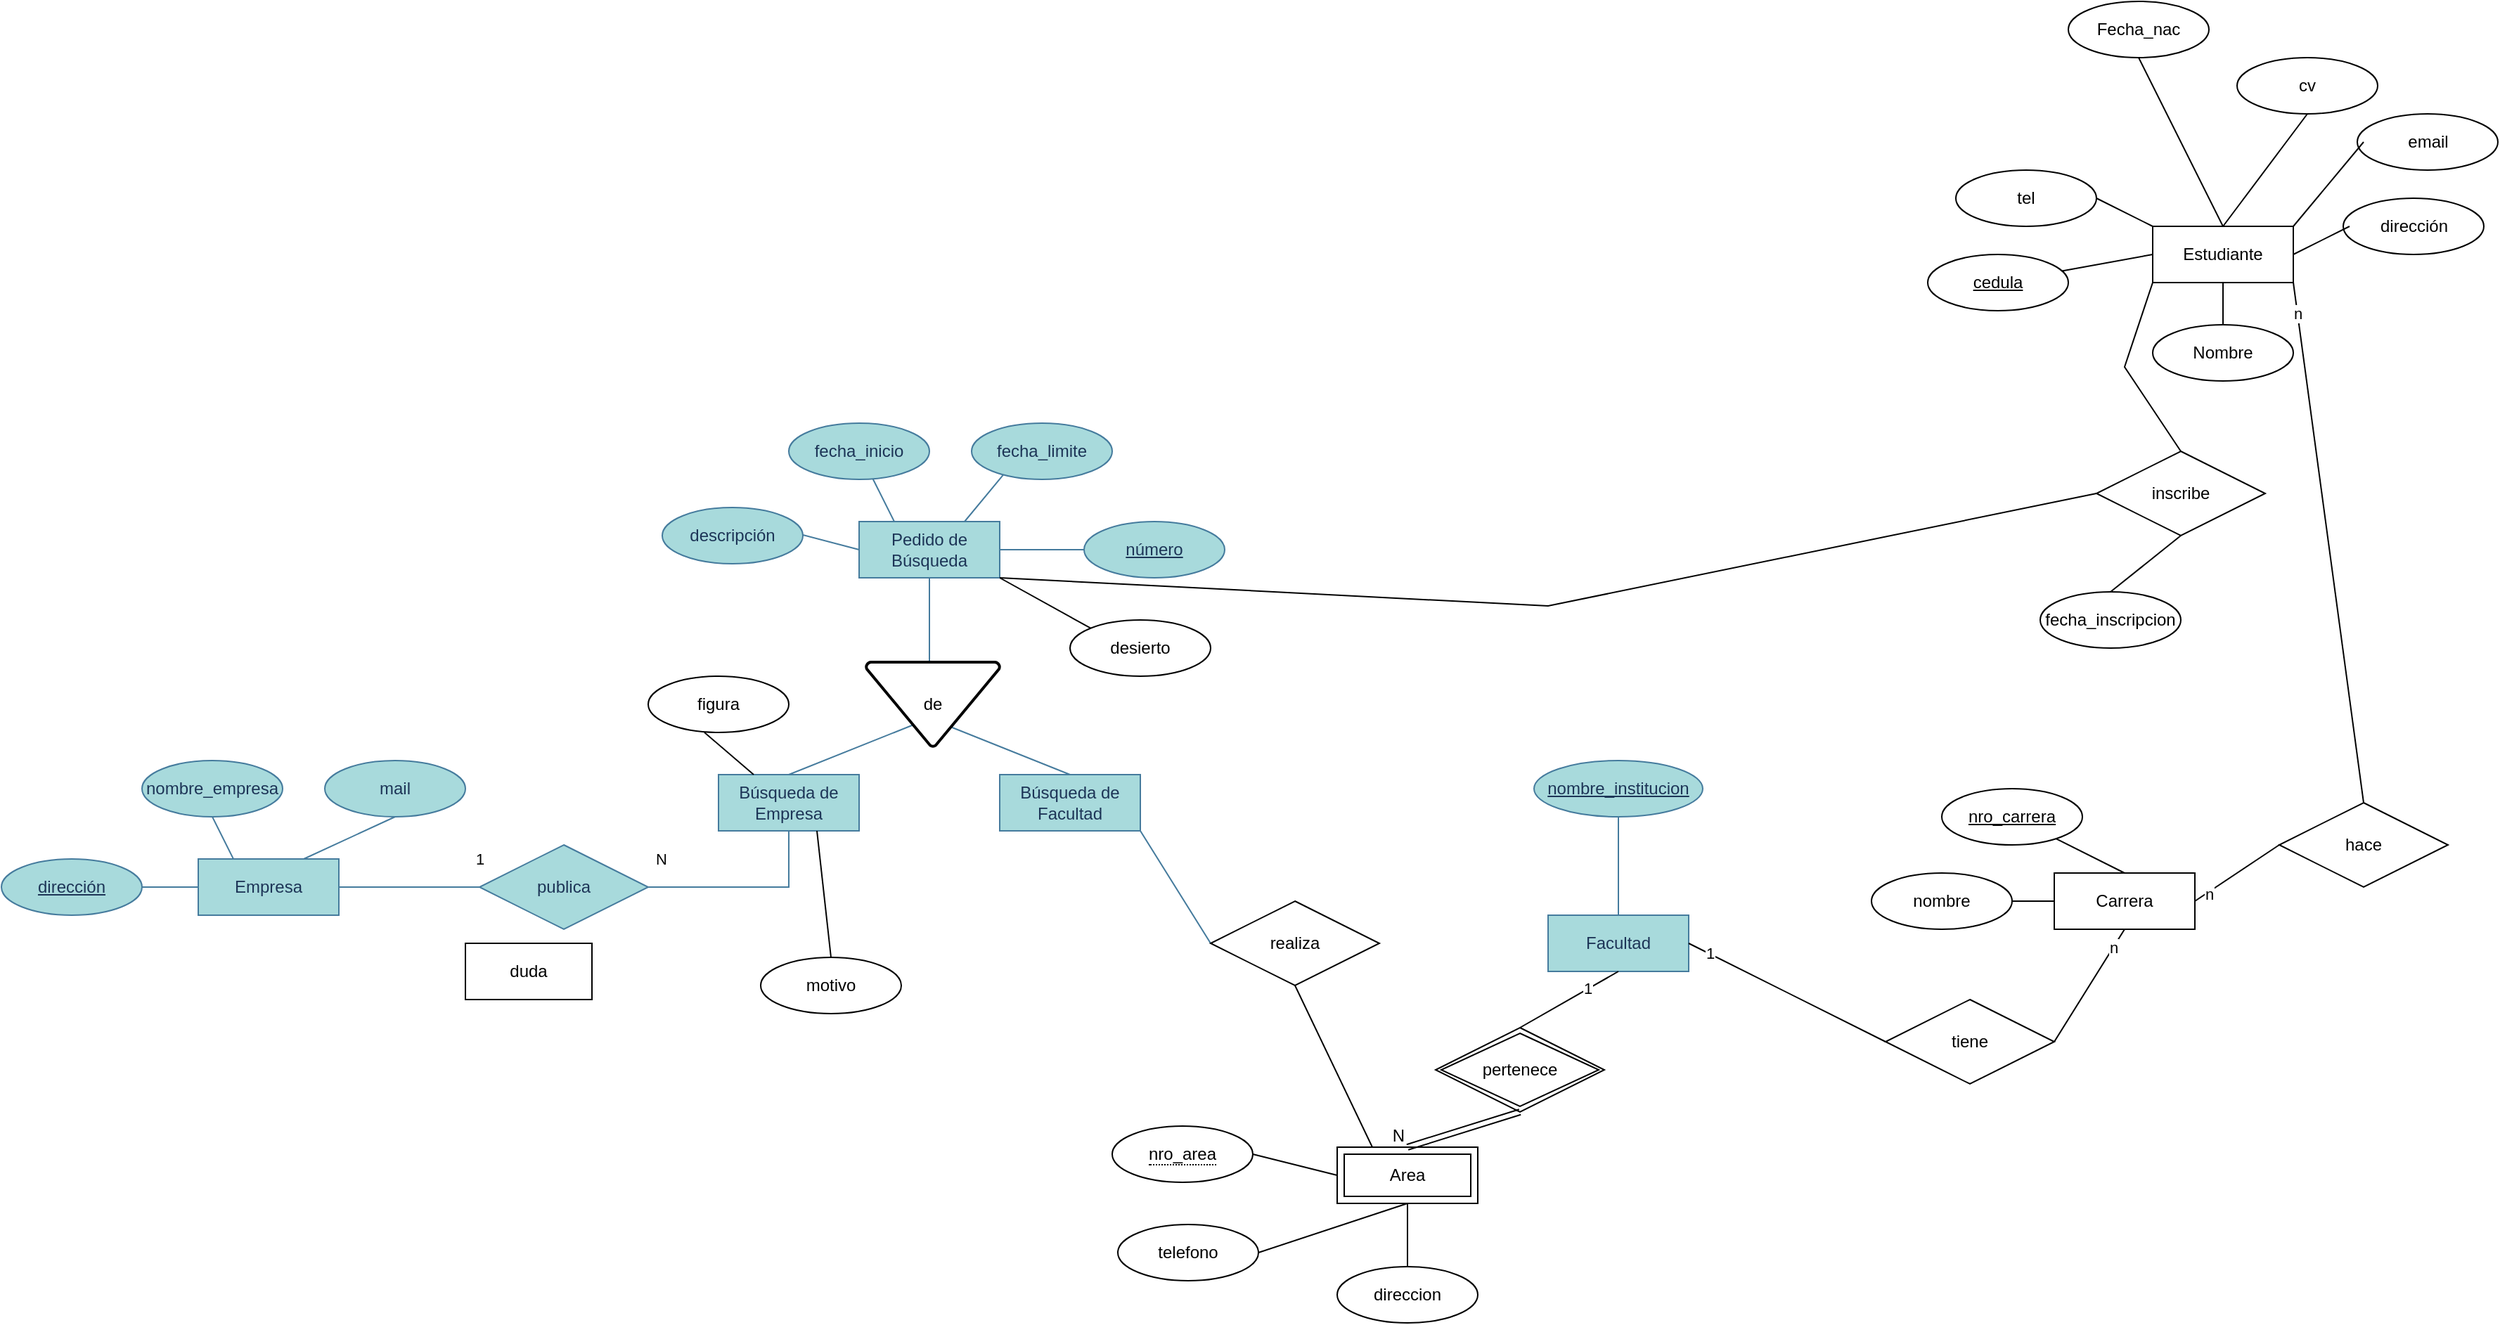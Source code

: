 <mxfile version="24.2.3" type="github">
  <diagram name="Página-1" id="o0NYVvMFCD3RjRETvFw3">
    <mxGraphModel dx="1427" dy="1527" grid="1" gridSize="10" guides="1" tooltips="1" connect="1" arrows="1" fold="1" page="1" pageScale="1" pageWidth="827" pageHeight="1169" background="none" math="0" shadow="0">
      <root>
        <mxCell id="0" />
        <mxCell id="1" parent="0" />
        <mxCell id="n6jxIngj1ZCcTk-adQS_-1" value="&lt;div&gt;Pedido de B&lt;span style=&quot;background-color: initial;&quot;&gt;úsqueda&lt;/span&gt;&lt;/div&gt;" style="whiteSpace=wrap;html=1;align=center;labelBackgroundColor=none;fillColor=#A8DADC;strokeColor=#457B9D;fontColor=#1D3557;" parent="1" vertex="1">
          <mxGeometry x="130" y="100" width="100" height="40" as="geometry" />
        </mxCell>
        <mxCell id="n6jxIngj1ZCcTk-adQS_-2" value="número" style="ellipse;whiteSpace=wrap;html=1;align=center;fontStyle=4;labelBackgroundColor=none;fillColor=#A8DADC;strokeColor=#457B9D;fontColor=#1D3557;" parent="1" vertex="1">
          <mxGeometry x="290" y="100" width="100" height="40" as="geometry" />
        </mxCell>
        <mxCell id="n6jxIngj1ZCcTk-adQS_-3" value="" style="endArrow=none;html=1;rounded=0;exitX=1;exitY=0.5;exitDx=0;exitDy=0;entryX=0;entryY=0.5;entryDx=0;entryDy=0;labelBackgroundColor=none;strokeColor=#457B9D;fontColor=default;" parent="1" source="n6jxIngj1ZCcTk-adQS_-1" target="n6jxIngj1ZCcTk-adQS_-2" edge="1">
          <mxGeometry relative="1" as="geometry">
            <mxPoint x="330" y="300" as="sourcePoint" />
            <mxPoint x="490" y="300" as="targetPoint" />
            <Array as="points">
              <mxPoint x="260" y="120" />
            </Array>
          </mxGeometry>
        </mxCell>
        <mxCell id="n6jxIngj1ZCcTk-adQS_-10" value="" style="endArrow=none;html=1;rounded=0;entryX=0.25;entryY=0;entryDx=0;entryDy=0;labelBackgroundColor=none;strokeColor=#457B9D;fontColor=default;" parent="1" source="n6jxIngj1ZCcTk-adQS_-14" target="n6jxIngj1ZCcTk-adQS_-1" edge="1">
          <mxGeometry relative="1" as="geometry">
            <mxPoint x="151" y="71" as="sourcePoint" />
            <mxPoint x="280" y="89" as="targetPoint" />
          </mxGeometry>
        </mxCell>
        <mxCell id="n6jxIngj1ZCcTk-adQS_-11" value="" style="endArrow=none;html=1;rounded=0;exitX=0;exitY=1;exitDx=0;exitDy=0;entryX=0.75;entryY=0;entryDx=0;entryDy=0;labelBackgroundColor=none;strokeColor=#457B9D;fontColor=default;" parent="1" target="n6jxIngj1ZCcTk-adQS_-1" edge="1">
          <mxGeometry relative="1" as="geometry">
            <mxPoint x="234.645" y="64.142" as="sourcePoint" />
            <mxPoint x="490" y="300" as="targetPoint" />
          </mxGeometry>
        </mxCell>
        <mxCell id="n6jxIngj1ZCcTk-adQS_-12" value="" style="endArrow=none;html=1;rounded=0;entryX=0;entryY=0.5;entryDx=0;entryDy=0;labelBackgroundColor=none;strokeColor=#457B9D;fontColor=default;" parent="1" target="n6jxIngj1ZCcTk-adQS_-1" edge="1">
          <mxGeometry relative="1" as="geometry">
            <mxPoint x="90" y="109.5" as="sourcePoint" />
            <mxPoint x="250" y="109.5" as="targetPoint" />
          </mxGeometry>
        </mxCell>
        <mxCell id="n6jxIngj1ZCcTk-adQS_-13" value="descripción" style="ellipse;whiteSpace=wrap;html=1;align=center;labelBackgroundColor=none;fillColor=#A8DADC;strokeColor=#457B9D;fontColor=#1D3557;" parent="1" vertex="1">
          <mxGeometry x="-10" y="90" width="100" height="40" as="geometry" />
        </mxCell>
        <mxCell id="n6jxIngj1ZCcTk-adQS_-14" value="fecha_inicio" style="ellipse;whiteSpace=wrap;html=1;align=center;labelBackgroundColor=none;fillColor=#A8DADC;strokeColor=#457B9D;fontColor=#1D3557;" parent="1" vertex="1">
          <mxGeometry x="80" y="30" width="100" height="40" as="geometry" />
        </mxCell>
        <mxCell id="n6jxIngj1ZCcTk-adQS_-15" value="fecha_limite" style="ellipse;whiteSpace=wrap;html=1;align=center;labelBackgroundColor=none;fillColor=#A8DADC;strokeColor=#457B9D;fontColor=#1D3557;" parent="1" vertex="1">
          <mxGeometry x="210" y="30" width="100" height="40" as="geometry" />
        </mxCell>
        <mxCell id="n6jxIngj1ZCcTk-adQS_-17" value="" style="endArrow=none;html=1;rounded=0;exitX=0.5;exitY=1;exitDx=0;exitDy=0;entryX=0.5;entryY=1;entryDx=0;entryDy=0;entryPerimeter=0;labelBackgroundColor=none;strokeColor=#457B9D;fontColor=default;" parent="1" source="n6jxIngj1ZCcTk-adQS_-1" edge="1">
          <mxGeometry relative="1" as="geometry">
            <mxPoint x="330" y="300" as="sourcePoint" />
            <mxPoint x="180" y="200" as="targetPoint" />
          </mxGeometry>
        </mxCell>
        <mxCell id="n6jxIngj1ZCcTk-adQS_-19" value="Búsqueda de Facultad" style="whiteSpace=wrap;html=1;align=center;labelBackgroundColor=none;fillColor=#A8DADC;strokeColor=#457B9D;fontColor=#1D3557;" parent="1" vertex="1">
          <mxGeometry x="230" y="280" width="100" height="40" as="geometry" />
        </mxCell>
        <mxCell id="n6jxIngj1ZCcTk-adQS_-20" value="Búsqueda de Empresa" style="whiteSpace=wrap;html=1;align=center;labelBackgroundColor=none;fillColor=#A8DADC;strokeColor=#457B9D;fontColor=#1D3557;" parent="1" vertex="1">
          <mxGeometry x="30" y="280" width="100" height="40" as="geometry" />
        </mxCell>
        <mxCell id="n6jxIngj1ZCcTk-adQS_-21" value="" style="endArrow=none;html=1;rounded=0;entryX=0.5;entryY=0;entryDx=0;entryDy=0;exitX=0.5;exitY=1;exitDx=0;exitDy=0;labelBackgroundColor=none;strokeColor=#457B9D;fontColor=default;" parent="1" target="n6jxIngj1ZCcTk-adQS_-20" edge="1">
          <mxGeometry relative="1" as="geometry">
            <mxPoint x="180" y="240" as="sourcePoint" />
            <mxPoint x="490" y="300" as="targetPoint" />
          </mxGeometry>
        </mxCell>
        <mxCell id="n6jxIngj1ZCcTk-adQS_-22" value="" style="endArrow=none;html=1;rounded=0;entryX=0.5;entryY=1;entryDx=0;entryDy=0;exitX=0.5;exitY=0;exitDx=0;exitDy=0;labelBackgroundColor=none;strokeColor=#457B9D;fontColor=default;" parent="1" source="n6jxIngj1ZCcTk-adQS_-19" edge="1">
          <mxGeometry relative="1" as="geometry">
            <mxPoint x="330" y="300" as="sourcePoint" />
            <mxPoint x="180" y="240" as="targetPoint" />
          </mxGeometry>
        </mxCell>
        <mxCell id="n6jxIngj1ZCcTk-adQS_-23" value="&lt;u&gt;dirección&lt;/u&gt;" style="ellipse;whiteSpace=wrap;html=1;align=center;labelBackgroundColor=none;fillColor=#A8DADC;strokeColor=#457B9D;fontColor=#1D3557;" parent="1" vertex="1">
          <mxGeometry x="-480" y="340" width="100" height="40" as="geometry" />
        </mxCell>
        <mxCell id="n6jxIngj1ZCcTk-adQS_-24" value="mail" style="ellipse;whiteSpace=wrap;html=1;align=center;labelBackgroundColor=none;fillColor=#A8DADC;strokeColor=#457B9D;fontColor=#1D3557;" parent="1" vertex="1">
          <mxGeometry x="-250" y="270" width="100" height="40" as="geometry" />
        </mxCell>
        <mxCell id="n6jxIngj1ZCcTk-adQS_-25" value="nombre_empresa" style="ellipse;whiteSpace=wrap;html=1;align=center;labelBackgroundColor=none;fillColor=#A8DADC;strokeColor=#457B9D;fontColor=#1D3557;" parent="1" vertex="1">
          <mxGeometry x="-380" y="270" width="100" height="40" as="geometry" />
        </mxCell>
        <mxCell id="n6jxIngj1ZCcTk-adQS_-29" value="" style="endArrow=none;html=1;rounded=0;entryX=0.25;entryY=0;entryDx=0;entryDy=0;labelBackgroundColor=none;strokeColor=#457B9D;fontColor=default;exitX=0.5;exitY=1;exitDx=0;exitDy=0;" parent="1" source="n6jxIngj1ZCcTk-adQS_-25" target="n6jxIngj1ZCcTk-adQS_-39" edge="1">
          <mxGeometry relative="1" as="geometry">
            <mxPoint x="-20" y="299.5" as="sourcePoint" />
            <mxPoint x="140" y="299.5" as="targetPoint" />
          </mxGeometry>
        </mxCell>
        <mxCell id="n6jxIngj1ZCcTk-adQS_-30" value="" style="endArrow=none;html=1;rounded=0;entryX=0;entryY=0.5;entryDx=0;entryDy=0;labelBackgroundColor=none;strokeColor=#457B9D;fontColor=default;exitX=1;exitY=0.5;exitDx=0;exitDy=0;" parent="1" source="n6jxIngj1ZCcTk-adQS_-23" target="n6jxIngj1ZCcTk-adQS_-39" edge="1">
          <mxGeometry relative="1" as="geometry">
            <mxPoint x="-40" y="340" as="sourcePoint" />
            <mxPoint x="120" y="340" as="targetPoint" />
          </mxGeometry>
        </mxCell>
        <mxCell id="n6jxIngj1ZCcTk-adQS_-31" value="" style="endArrow=none;html=1;rounded=0;entryX=0.75;entryY=0;entryDx=0;entryDy=0;labelBackgroundColor=none;strokeColor=#457B9D;fontColor=default;exitX=0.5;exitY=1;exitDx=0;exitDy=0;" parent="1" source="n6jxIngj1ZCcTk-adQS_-24" target="n6jxIngj1ZCcTk-adQS_-39" edge="1">
          <mxGeometry relative="1" as="geometry">
            <mxPoint x="80" y="359.5" as="sourcePoint" />
            <mxPoint x="240" y="359.5" as="targetPoint" />
            <Array as="points" />
          </mxGeometry>
        </mxCell>
        <mxCell id="n6jxIngj1ZCcTk-adQS_-34" value="&lt;u&gt;nombre_institucion&lt;/u&gt;" style="ellipse;whiteSpace=wrap;html=1;align=center;labelBackgroundColor=none;fillColor=#A8DADC;strokeColor=#457B9D;fontColor=#1D3557;" parent="1" vertex="1">
          <mxGeometry x="610" y="270" width="120" height="40" as="geometry" />
        </mxCell>
        <mxCell id="n6jxIngj1ZCcTk-adQS_-36" value="" style="endArrow=none;html=1;rounded=0;entryX=0;entryY=0.5;entryDx=0;entryDy=0;exitX=1;exitY=1;exitDx=0;exitDy=0;labelBackgroundColor=none;strokeColor=#457B9D;fontColor=default;" parent="1" source="n6jxIngj1ZCcTk-adQS_-19" target="OU5z0TtAZB7W2D-WTTpE-47" edge="1">
          <mxGeometry relative="1" as="geometry">
            <mxPoint x="130" y="300" as="sourcePoint" />
            <mxPoint x="364.645" y="345.858" as="targetPoint" />
          </mxGeometry>
        </mxCell>
        <mxCell id="n6jxIngj1ZCcTk-adQS_-37" value="" style="endArrow=none;html=1;rounded=0;entryX=0.5;entryY=1;entryDx=0;entryDy=0;exitX=0.5;exitY=0;exitDx=0;exitDy=0;labelBackgroundColor=none;strokeColor=#457B9D;fontColor=default;" parent="1" source="n6jxIngj1ZCcTk-adQS_-38" target="n6jxIngj1ZCcTk-adQS_-34" edge="1">
          <mxGeometry relative="1" as="geometry">
            <mxPoint x="130" y="300" as="sourcePoint" />
            <mxPoint x="290" y="300" as="targetPoint" />
          </mxGeometry>
        </mxCell>
        <mxCell id="n6jxIngj1ZCcTk-adQS_-38" value="Facultad" style="whiteSpace=wrap;html=1;align=center;labelBackgroundColor=none;fillColor=#A8DADC;strokeColor=#457B9D;fontColor=#1D3557;" parent="1" vertex="1">
          <mxGeometry x="620" y="380" width="100" height="40" as="geometry" />
        </mxCell>
        <mxCell id="n6jxIngj1ZCcTk-adQS_-39" value="Empresa" style="whiteSpace=wrap;html=1;align=center;labelBackgroundColor=none;fillColor=#A8DADC;strokeColor=#457B9D;fontColor=#1D3557;" parent="1" vertex="1">
          <mxGeometry x="-340" y="340" width="100" height="40" as="geometry" />
        </mxCell>
        <mxCell id="n6jxIngj1ZCcTk-adQS_-40" value="publica" style="shape=rhombus;perimeter=rhombusPerimeter;whiteSpace=wrap;html=1;align=center;labelBackgroundColor=none;fillColor=#A8DADC;strokeColor=#457B9D;fontColor=#1D3557;" parent="1" vertex="1">
          <mxGeometry x="-140" y="330" width="120" height="60" as="geometry" />
        </mxCell>
        <mxCell id="n6jxIngj1ZCcTk-adQS_-41" value="1" style="endArrow=none;html=1;rounded=0;exitX=1;exitY=0.5;exitDx=0;exitDy=0;entryX=0;entryY=0.5;entryDx=0;entryDy=0;labelBackgroundColor=none;strokeColor=#457B9D;fontColor=default;" parent="1" source="n6jxIngj1ZCcTk-adQS_-39" target="n6jxIngj1ZCcTk-adQS_-40" edge="1">
          <mxGeometry x="1" y="20" relative="1" as="geometry">
            <mxPoint x="-70" y="270" as="sourcePoint" />
            <mxPoint x="90" y="270" as="targetPoint" />
            <mxPoint as="offset" />
          </mxGeometry>
        </mxCell>
        <mxCell id="n6jxIngj1ZCcTk-adQS_-42" value="N" style="endArrow=none;html=1;rounded=0;exitX=1;exitY=0.5;exitDx=0;exitDy=0;entryX=0.5;entryY=1;entryDx=0;entryDy=0;labelBackgroundColor=none;strokeColor=#457B9D;fontColor=default;" parent="1" source="n6jxIngj1ZCcTk-adQS_-40" target="n6jxIngj1ZCcTk-adQS_-20" edge="1">
          <mxGeometry x="-0.857" y="20" relative="1" as="geometry">
            <mxPoint x="-70" y="270" as="sourcePoint" />
            <mxPoint x="90" y="270" as="targetPoint" />
            <Array as="points">
              <mxPoint x="80" y="360" />
            </Array>
            <mxPoint x="-1" as="offset" />
          </mxGeometry>
        </mxCell>
        <mxCell id="OU5z0TtAZB7W2D-WTTpE-1" value="de" style="strokeWidth=2;html=1;shape=mxgraph.flowchart.merge_or_storage;whiteSpace=wrap;" parent="1" vertex="1">
          <mxGeometry x="135" y="200" width="95" height="60" as="geometry" />
        </mxCell>
        <mxCell id="OU5z0TtAZB7W2D-WTTpE-2" value="Estudiante" style="whiteSpace=wrap;html=1;align=center;" parent="1" vertex="1">
          <mxGeometry x="1050" y="-110" width="100" height="40" as="geometry" />
        </mxCell>
        <mxCell id="OU5z0TtAZB7W2D-WTTpE-3" value="cedula" style="ellipse;whiteSpace=wrap;html=1;align=center;fontStyle=4;" parent="1" vertex="1">
          <mxGeometry x="890" y="-90" width="100" height="40" as="geometry" />
        </mxCell>
        <mxCell id="OU5z0TtAZB7W2D-WTTpE-4" value="Nombre" style="ellipse;whiteSpace=wrap;html=1;align=center;" parent="1" vertex="1">
          <mxGeometry x="1050" y="-40" width="100" height="40" as="geometry" />
        </mxCell>
        <mxCell id="OU5z0TtAZB7W2D-WTTpE-5" value="Fecha_nac" style="ellipse;whiteSpace=wrap;html=1;align=center;" parent="1" vertex="1">
          <mxGeometry x="990" y="-270" width="100" height="40" as="geometry" />
        </mxCell>
        <mxCell id="OU5z0TtAZB7W2D-WTTpE-6" value="dirección" style="ellipse;whiteSpace=wrap;html=1;align=center;" parent="1" vertex="1">
          <mxGeometry x="1185.5" y="-130" width="100" height="40" as="geometry" />
        </mxCell>
        <mxCell id="OU5z0TtAZB7W2D-WTTpE-7" value="email" style="ellipse;whiteSpace=wrap;html=1;align=center;" parent="1" vertex="1">
          <mxGeometry x="1195.5" y="-190" width="100" height="40" as="geometry" />
        </mxCell>
        <mxCell id="OU5z0TtAZB7W2D-WTTpE-8" value="cv" style="ellipse;whiteSpace=wrap;html=1;align=center;" parent="1" vertex="1">
          <mxGeometry x="1110" y="-230" width="100" height="40" as="geometry" />
        </mxCell>
        <mxCell id="OU5z0TtAZB7W2D-WTTpE-9" value="tel" style="ellipse;whiteSpace=wrap;html=1;align=center;" parent="1" vertex="1">
          <mxGeometry x="910" y="-150" width="100" height="40" as="geometry" />
        </mxCell>
        <mxCell id="OU5z0TtAZB7W2D-WTTpE-20" value="" style="endArrow=none;html=1;rounded=0;entryX=0.5;entryY=0;entryDx=0;entryDy=0;" parent="1" target="OU5z0TtAZB7W2D-WTTpE-2" edge="1">
          <mxGeometry relative="1" as="geometry">
            <mxPoint x="1040" y="-230" as="sourcePoint" />
            <mxPoint x="1200" y="-230" as="targetPoint" />
          </mxGeometry>
        </mxCell>
        <mxCell id="OU5z0TtAZB7W2D-WTTpE-21" value="" style="endArrow=none;html=1;rounded=0;exitX=0.5;exitY=0;exitDx=0;exitDy=0;" parent="1" source="OU5z0TtAZB7W2D-WTTpE-2" edge="1">
          <mxGeometry relative="1" as="geometry">
            <mxPoint x="1000" y="-190" as="sourcePoint" />
            <mxPoint x="1160" y="-190" as="targetPoint" />
          </mxGeometry>
        </mxCell>
        <mxCell id="OU5z0TtAZB7W2D-WTTpE-22" value="" style="endArrow=none;html=1;rounded=0;entryX=0;entryY=0;entryDx=0;entryDy=0;exitX=1;exitY=0.5;exitDx=0;exitDy=0;" parent="1" source="OU5z0TtAZB7W2D-WTTpE-9" target="OU5z0TtAZB7W2D-WTTpE-2" edge="1">
          <mxGeometry relative="1" as="geometry">
            <mxPoint x="1030" y="-150" as="sourcePoint" />
            <mxPoint x="1190" y="-150" as="targetPoint" />
          </mxGeometry>
        </mxCell>
        <mxCell id="OU5z0TtAZB7W2D-WTTpE-23" value="" style="endArrow=none;html=1;rounded=0;exitX=1;exitY=0;exitDx=0;exitDy=0;" parent="1" source="OU5z0TtAZB7W2D-WTTpE-2" edge="1">
          <mxGeometry relative="1" as="geometry">
            <mxPoint x="1040" y="-170" as="sourcePoint" />
            <mxPoint x="1200" y="-170" as="targetPoint" />
          </mxGeometry>
        </mxCell>
        <mxCell id="OU5z0TtAZB7W2D-WTTpE-24" value="" style="endArrow=none;html=1;rounded=0;exitX=1;exitY=0.5;exitDx=0;exitDy=0;" parent="1" source="OU5z0TtAZB7W2D-WTTpE-2" edge="1">
          <mxGeometry relative="1" as="geometry">
            <mxPoint x="1030" y="-110" as="sourcePoint" />
            <mxPoint x="1190" y="-110" as="targetPoint" />
          </mxGeometry>
        </mxCell>
        <mxCell id="OU5z0TtAZB7W2D-WTTpE-26" value="" style="endArrow=none;html=1;rounded=0;entryX=0;entryY=0.5;entryDx=0;entryDy=0;" parent="1" source="OU5z0TtAZB7W2D-WTTpE-3" target="OU5z0TtAZB7W2D-WTTpE-2" edge="1">
          <mxGeometry relative="1" as="geometry">
            <mxPoint x="940" y="-50" as="sourcePoint" />
            <mxPoint x="940" y="110" as="targetPoint" />
          </mxGeometry>
        </mxCell>
        <mxCell id="OU5z0TtAZB7W2D-WTTpE-27" value="" style="endArrow=none;html=1;rounded=0;entryX=0.5;entryY=1;entryDx=0;entryDy=0;exitX=0.5;exitY=0;exitDx=0;exitDy=0;" parent="1" source="OU5z0TtAZB7W2D-WTTpE-4" target="OU5z0TtAZB7W2D-WTTpE-2" edge="1">
          <mxGeometry relative="1" as="geometry">
            <mxPoint x="1090" y="-30" as="sourcePoint" />
            <mxPoint x="1250" y="-30" as="targetPoint" />
          </mxGeometry>
        </mxCell>
        <mxCell id="OU5z0TtAZB7W2D-WTTpE-28" value="Carrera" style="whiteSpace=wrap;html=1;align=center;" parent="1" vertex="1">
          <mxGeometry x="980" y="350" width="100" height="40" as="geometry" />
        </mxCell>
        <mxCell id="OU5z0TtAZB7W2D-WTTpE-29" value="nombre" style="ellipse;whiteSpace=wrap;html=1;align=center;" parent="1" vertex="1">
          <mxGeometry x="850" y="350" width="100" height="40" as="geometry" />
        </mxCell>
        <mxCell id="OU5z0TtAZB7W2D-WTTpE-30" value="nro_carrera" style="ellipse;whiteSpace=wrap;html=1;align=center;fontStyle=4;" parent="1" vertex="1">
          <mxGeometry x="900" y="290" width="100" height="40" as="geometry" />
        </mxCell>
        <mxCell id="OU5z0TtAZB7W2D-WTTpE-31" value="" style="endArrow=none;html=1;rounded=0;entryX=0.5;entryY=0;entryDx=0;entryDy=0;" parent="1" source="OU5z0TtAZB7W2D-WTTpE-30" target="OU5z0TtAZB7W2D-WTTpE-28" edge="1">
          <mxGeometry relative="1" as="geometry">
            <mxPoint x="1000" y="310" as="sourcePoint" />
            <mxPoint x="1160" y="310" as="targetPoint" />
          </mxGeometry>
        </mxCell>
        <mxCell id="OU5z0TtAZB7W2D-WTTpE-32" value="" style="endArrow=none;html=1;rounded=0;entryX=0;entryY=0.5;entryDx=0;entryDy=0;" parent="1" target="OU5z0TtAZB7W2D-WTTpE-28" edge="1">
          <mxGeometry relative="1" as="geometry">
            <mxPoint x="950" y="370" as="sourcePoint" />
            <mxPoint x="1110" y="370" as="targetPoint" />
          </mxGeometry>
        </mxCell>
        <mxCell id="OU5z0TtAZB7W2D-WTTpE-33" value="hace" style="shape=rhombus;perimeter=rhombusPerimeter;whiteSpace=wrap;html=1;align=center;" parent="1" vertex="1">
          <mxGeometry x="1140" y="300" width="120" height="60" as="geometry" />
        </mxCell>
        <mxCell id="OU5z0TtAZB7W2D-WTTpE-34" value="" style="endArrow=none;html=1;rounded=0;entryX=0;entryY=0.5;entryDx=0;entryDy=0;" parent="1" target="OU5z0TtAZB7W2D-WTTpE-33" edge="1">
          <mxGeometry relative="1" as="geometry">
            <mxPoint x="1080" y="370" as="sourcePoint" />
            <mxPoint x="1240" y="370" as="targetPoint" />
          </mxGeometry>
        </mxCell>
        <mxCell id="OU5z0TtAZB7W2D-WTTpE-36" value="n" style="edgeLabel;html=1;align=center;verticalAlign=middle;resizable=0;points=[];" parent="OU5z0TtAZB7W2D-WTTpE-34" vertex="1" connectable="0">
          <mxGeometry x="-0.685" y="-1" relative="1" as="geometry">
            <mxPoint as="offset" />
          </mxGeometry>
        </mxCell>
        <mxCell id="OU5z0TtAZB7W2D-WTTpE-35" value="" style="endArrow=none;html=1;rounded=0;entryX=1;entryY=1;entryDx=0;entryDy=0;exitX=0.5;exitY=0;exitDx=0;exitDy=0;" parent="1" source="OU5z0TtAZB7W2D-WTTpE-33" target="OU5z0TtAZB7W2D-WTTpE-2" edge="1">
          <mxGeometry relative="1" as="geometry">
            <mxPoint x="900" y="-220" as="sourcePoint" />
            <mxPoint x="1060" y="-220" as="targetPoint" />
          </mxGeometry>
        </mxCell>
        <mxCell id="OU5z0TtAZB7W2D-WTTpE-37" value="n" style="edgeLabel;html=1;align=center;verticalAlign=middle;resizable=0;points=[];" parent="OU5z0TtAZB7W2D-WTTpE-35" vertex="1" connectable="0">
          <mxGeometry x="0.881" relative="1" as="geometry">
            <mxPoint as="offset" />
          </mxGeometry>
        </mxCell>
        <mxCell id="OU5z0TtAZB7W2D-WTTpE-38" value="inscribe" style="shape=rhombus;perimeter=rhombusPerimeter;whiteSpace=wrap;html=1;align=center;" parent="1" vertex="1">
          <mxGeometry x="1010" y="50" width="120" height="60" as="geometry" />
        </mxCell>
        <mxCell id="OU5z0TtAZB7W2D-WTTpE-39" value="" style="endArrow=none;html=1;rounded=0;entryX=0.5;entryY=0;entryDx=0;entryDy=0;exitX=0;exitY=1;exitDx=0;exitDy=0;" parent="1" source="OU5z0TtAZB7W2D-WTTpE-2" target="OU5z0TtAZB7W2D-WTTpE-38" edge="1">
          <mxGeometry relative="1" as="geometry">
            <mxPoint x="1150" y="-70" as="sourcePoint" />
            <mxPoint x="1240" y="30" as="targetPoint" />
            <Array as="points">
              <mxPoint x="1030" y="-10" />
            </Array>
          </mxGeometry>
        </mxCell>
        <mxCell id="OU5z0TtAZB7W2D-WTTpE-40" value="" style="endArrow=none;html=1;rounded=0;exitX=0;exitY=0.5;exitDx=0;exitDy=0;" parent="1" source="OU5z0TtAZB7W2D-WTTpE-38" edge="1">
          <mxGeometry relative="1" as="geometry">
            <mxPoint x="60" y="180" as="sourcePoint" />
            <mxPoint x="230" y="140" as="targetPoint" />
            <Array as="points">
              <mxPoint x="620" y="160" />
            </Array>
          </mxGeometry>
        </mxCell>
        <mxCell id="OU5z0TtAZB7W2D-WTTpE-41" value="fecha_inscripcion" style="ellipse;whiteSpace=wrap;html=1;align=center;" parent="1" vertex="1">
          <mxGeometry x="970" y="150" width="100" height="40" as="geometry" />
        </mxCell>
        <mxCell id="OU5z0TtAZB7W2D-WTTpE-42" value="" style="endArrow=none;html=1;rounded=0;entryX=0.5;entryY=1;entryDx=0;entryDy=0;exitX=0.5;exitY=0;exitDx=0;exitDy=0;" parent="1" source="OU5z0TtAZB7W2D-WTTpE-41" target="OU5z0TtAZB7W2D-WTTpE-38" edge="1">
          <mxGeometry relative="1" as="geometry">
            <mxPoint x="910" y="130" as="sourcePoint" />
            <mxPoint x="120" y="240" as="targetPoint" />
          </mxGeometry>
        </mxCell>
        <mxCell id="OU5z0TtAZB7W2D-WTTpE-43" value="desierto" style="ellipse;whiteSpace=wrap;html=1;align=center;" parent="1" vertex="1">
          <mxGeometry x="280" y="170" width="100" height="40" as="geometry" />
        </mxCell>
        <mxCell id="OU5z0TtAZB7W2D-WTTpE-44" value="" style="endArrow=none;html=1;rounded=0;entryX=0;entryY=0;entryDx=0;entryDy=0;" parent="1" target="OU5z0TtAZB7W2D-WTTpE-43" edge="1">
          <mxGeometry relative="1" as="geometry">
            <mxPoint x="230" y="140" as="sourcePoint" />
            <mxPoint x="390" y="140" as="targetPoint" />
          </mxGeometry>
        </mxCell>
        <mxCell id="OU5z0TtAZB7W2D-WTTpE-45" value="motivo" style="ellipse;whiteSpace=wrap;html=1;align=center;" parent="1" vertex="1">
          <mxGeometry x="60" y="410" width="100" height="40" as="geometry" />
        </mxCell>
        <mxCell id="OU5z0TtAZB7W2D-WTTpE-46" value="" style="endArrow=none;html=1;rounded=0;entryX=0.5;entryY=0;entryDx=0;entryDy=0;" parent="1" target="OU5z0TtAZB7W2D-WTTpE-45" edge="1">
          <mxGeometry relative="1" as="geometry">
            <mxPoint x="100" y="320" as="sourcePoint" />
            <mxPoint x="260" y="320" as="targetPoint" />
          </mxGeometry>
        </mxCell>
        <mxCell id="OU5z0TtAZB7W2D-WTTpE-47" value="realiza" style="shape=rhombus;perimeter=rhombusPerimeter;whiteSpace=wrap;html=1;align=center;" parent="1" vertex="1">
          <mxGeometry x="380" y="370" width="120" height="60" as="geometry" />
        </mxCell>
        <mxCell id="OU5z0TtAZB7W2D-WTTpE-50" value="Area" style="shape=ext;margin=3;double=1;whiteSpace=wrap;html=1;align=center;" parent="1" vertex="1">
          <mxGeometry x="470" y="545" width="100" height="40" as="geometry" />
        </mxCell>
        <mxCell id="OU5z0TtAZB7W2D-WTTpE-51" value="pertenece" style="shape=rhombus;double=1;perimeter=rhombusPerimeter;whiteSpace=wrap;html=1;align=center;" parent="1" vertex="1">
          <mxGeometry x="540" y="460" width="120" height="60" as="geometry" />
        </mxCell>
        <mxCell id="OU5z0TtAZB7W2D-WTTpE-52" value="telefono" style="ellipse;whiteSpace=wrap;html=1;align=center;" parent="1" vertex="1">
          <mxGeometry x="314" y="600" width="100" height="40" as="geometry" />
        </mxCell>
        <mxCell id="OU5z0TtAZB7W2D-WTTpE-55" value="" style="endArrow=none;html=1;rounded=0;entryX=0.5;entryY=1;entryDx=0;entryDy=0;exitX=1;exitY=0.5;exitDx=0;exitDy=0;" parent="1" source="OU5z0TtAZB7W2D-WTTpE-52" target="OU5z0TtAZB7W2D-WTTpE-50" edge="1">
          <mxGeometry relative="1" as="geometry">
            <mxPoint x="410" y="620" as="sourcePoint" />
            <mxPoint x="570" y="620" as="targetPoint" />
          </mxGeometry>
        </mxCell>
        <mxCell id="OU5z0TtAZB7W2D-WTTpE-56" value="direccion" style="ellipse;whiteSpace=wrap;html=1;align=center;" parent="1" vertex="1">
          <mxGeometry x="470" y="630" width="100" height="40" as="geometry" />
        </mxCell>
        <mxCell id="OU5z0TtAZB7W2D-WTTpE-57" value="" style="endArrow=none;html=1;rounded=0;entryX=0.5;entryY=1;entryDx=0;entryDy=0;exitX=0.5;exitY=0;exitDx=0;exitDy=0;" parent="1" source="OU5z0TtAZB7W2D-WTTpE-56" target="OU5z0TtAZB7W2D-WTTpE-50" edge="1">
          <mxGeometry relative="1" as="geometry">
            <mxPoint x="530" y="630" as="sourcePoint" />
            <mxPoint x="690" y="630" as="targetPoint" />
          </mxGeometry>
        </mxCell>
        <mxCell id="OU5z0TtAZB7W2D-WTTpE-58" value="" style="shape=link;html=1;rounded=0;exitX=0.5;exitY=1;exitDx=0;exitDy=0;entryX=0.5;entryY=0;entryDx=0;entryDy=0;" parent="1" source="OU5z0TtAZB7W2D-WTTpE-51" target="OU5z0TtAZB7W2D-WTTpE-50" edge="1">
          <mxGeometry relative="1" as="geometry">
            <mxPoint x="250" y="440" as="sourcePoint" />
            <mxPoint x="410" y="440" as="targetPoint" />
          </mxGeometry>
        </mxCell>
        <mxCell id="OU5z0TtAZB7W2D-WTTpE-59" value="N" style="resizable=0;html=1;whiteSpace=wrap;align=right;verticalAlign=bottom;" parent="OU5z0TtAZB7W2D-WTTpE-58" connectable="0" vertex="1">
          <mxGeometry x="1" relative="1" as="geometry" />
        </mxCell>
        <mxCell id="OU5z0TtAZB7W2D-WTTpE-63" value="tiene" style="shape=rhombus;perimeter=rhombusPerimeter;whiteSpace=wrap;html=1;align=center;" parent="1" vertex="1">
          <mxGeometry x="860" y="440" width="120" height="60" as="geometry" />
        </mxCell>
        <mxCell id="OU5z0TtAZB7W2D-WTTpE-64" value="" style="endArrow=none;html=1;rounded=0;entryX=0;entryY=0.5;entryDx=0;entryDy=0;" parent="1" target="OU5z0TtAZB7W2D-WTTpE-63" edge="1">
          <mxGeometry relative="1" as="geometry">
            <mxPoint x="720" y="400" as="sourcePoint" />
            <mxPoint x="880" y="400" as="targetPoint" />
          </mxGeometry>
        </mxCell>
        <mxCell id="OU5z0TtAZB7W2D-WTTpE-67" value="1" style="edgeLabel;html=1;align=center;verticalAlign=middle;resizable=0;points=[];" parent="OU5z0TtAZB7W2D-WTTpE-64" vertex="1" connectable="0">
          <mxGeometry x="-0.798" y="1" relative="1" as="geometry">
            <mxPoint as="offset" />
          </mxGeometry>
        </mxCell>
        <mxCell id="OU5z0TtAZB7W2D-WTTpE-65" value="" style="endArrow=none;html=1;rounded=0;entryX=0.5;entryY=1;entryDx=0;entryDy=0;" parent="1" target="OU5z0TtAZB7W2D-WTTpE-28" edge="1">
          <mxGeometry relative="1" as="geometry">
            <mxPoint x="980" y="470" as="sourcePoint" />
            <mxPoint x="1140" y="470" as="targetPoint" />
          </mxGeometry>
        </mxCell>
        <mxCell id="OU5z0TtAZB7W2D-WTTpE-66" value="n" style="edgeLabel;html=1;align=center;verticalAlign=middle;resizable=0;points=[];" parent="OU5z0TtAZB7W2D-WTTpE-65" vertex="1" connectable="0">
          <mxGeometry x="0.676" relative="1" as="geometry">
            <mxPoint as="offset" />
          </mxGeometry>
        </mxCell>
        <mxCell id="OU5z0TtAZB7W2D-WTTpE-68" value="duda" style="whiteSpace=wrap;html=1;" parent="1" vertex="1">
          <mxGeometry x="-150" y="400" width="90" height="40" as="geometry" />
        </mxCell>
        <mxCell id="OU5z0TtAZB7W2D-WTTpE-69" value="" style="endArrow=none;html=1;rounded=0;entryX=0.5;entryY=1;entryDx=0;entryDy=0;" parent="1" target="n6jxIngj1ZCcTk-adQS_-38" edge="1">
          <mxGeometry relative="1" as="geometry">
            <mxPoint x="600" y="460" as="sourcePoint" />
            <mxPoint x="760" y="460" as="targetPoint" />
          </mxGeometry>
        </mxCell>
        <mxCell id="OU5z0TtAZB7W2D-WTTpE-70" value="1" style="edgeLabel;html=1;align=center;verticalAlign=middle;resizable=0;points=[];" parent="OU5z0TtAZB7W2D-WTTpE-69" vertex="1" connectable="0">
          <mxGeometry x="0.383" y="1" relative="1" as="geometry">
            <mxPoint as="offset" />
          </mxGeometry>
        </mxCell>
        <mxCell id="OU5z0TtAZB7W2D-WTTpE-71" value="figura" style="ellipse;whiteSpace=wrap;html=1;align=center;" parent="1" vertex="1">
          <mxGeometry x="-20" y="210" width="100" height="40" as="geometry" />
        </mxCell>
        <mxCell id="OU5z0TtAZB7W2D-WTTpE-72" value="" style="endArrow=none;html=1;rounded=0;entryX=0.25;entryY=0;entryDx=0;entryDy=0;" parent="1" target="n6jxIngj1ZCcTk-adQS_-20" edge="1">
          <mxGeometry relative="1" as="geometry">
            <mxPoint x="20" y="250" as="sourcePoint" />
            <mxPoint x="180" y="250" as="targetPoint" />
          </mxGeometry>
        </mxCell>
        <mxCell id="OU5z0TtAZB7W2D-WTTpE-73" value="&lt;span style=&quot;border-bottom: 1px dotted&quot;&gt;nro_area&lt;/span&gt;" style="ellipse;whiteSpace=wrap;html=1;align=center;" parent="1" vertex="1">
          <mxGeometry x="310" y="530" width="100" height="40" as="geometry" />
        </mxCell>
        <mxCell id="OU5z0TtAZB7W2D-WTTpE-74" value="" style="endArrow=none;html=1;rounded=0;entryX=0;entryY=0.5;entryDx=0;entryDy=0;" parent="1" target="OU5z0TtAZB7W2D-WTTpE-50" edge="1">
          <mxGeometry relative="1" as="geometry">
            <mxPoint x="410" y="550" as="sourcePoint" />
            <mxPoint x="570" y="550" as="targetPoint" />
          </mxGeometry>
        </mxCell>
        <mxCell id="BQk9i2O51LZGIAI5Ooql-3" value="" style="endArrow=none;html=1;rounded=0;entryX=0.5;entryY=1;entryDx=0;entryDy=0;exitX=0.25;exitY=0;exitDx=0;exitDy=0;" edge="1" parent="1" source="OU5z0TtAZB7W2D-WTTpE-50" target="OU5z0TtAZB7W2D-WTTpE-47">
          <mxGeometry width="50" height="50" relative="1" as="geometry">
            <mxPoint x="460" y="510" as="sourcePoint" />
            <mxPoint x="510" y="460" as="targetPoint" />
          </mxGeometry>
        </mxCell>
      </root>
    </mxGraphModel>
  </diagram>
</mxfile>
